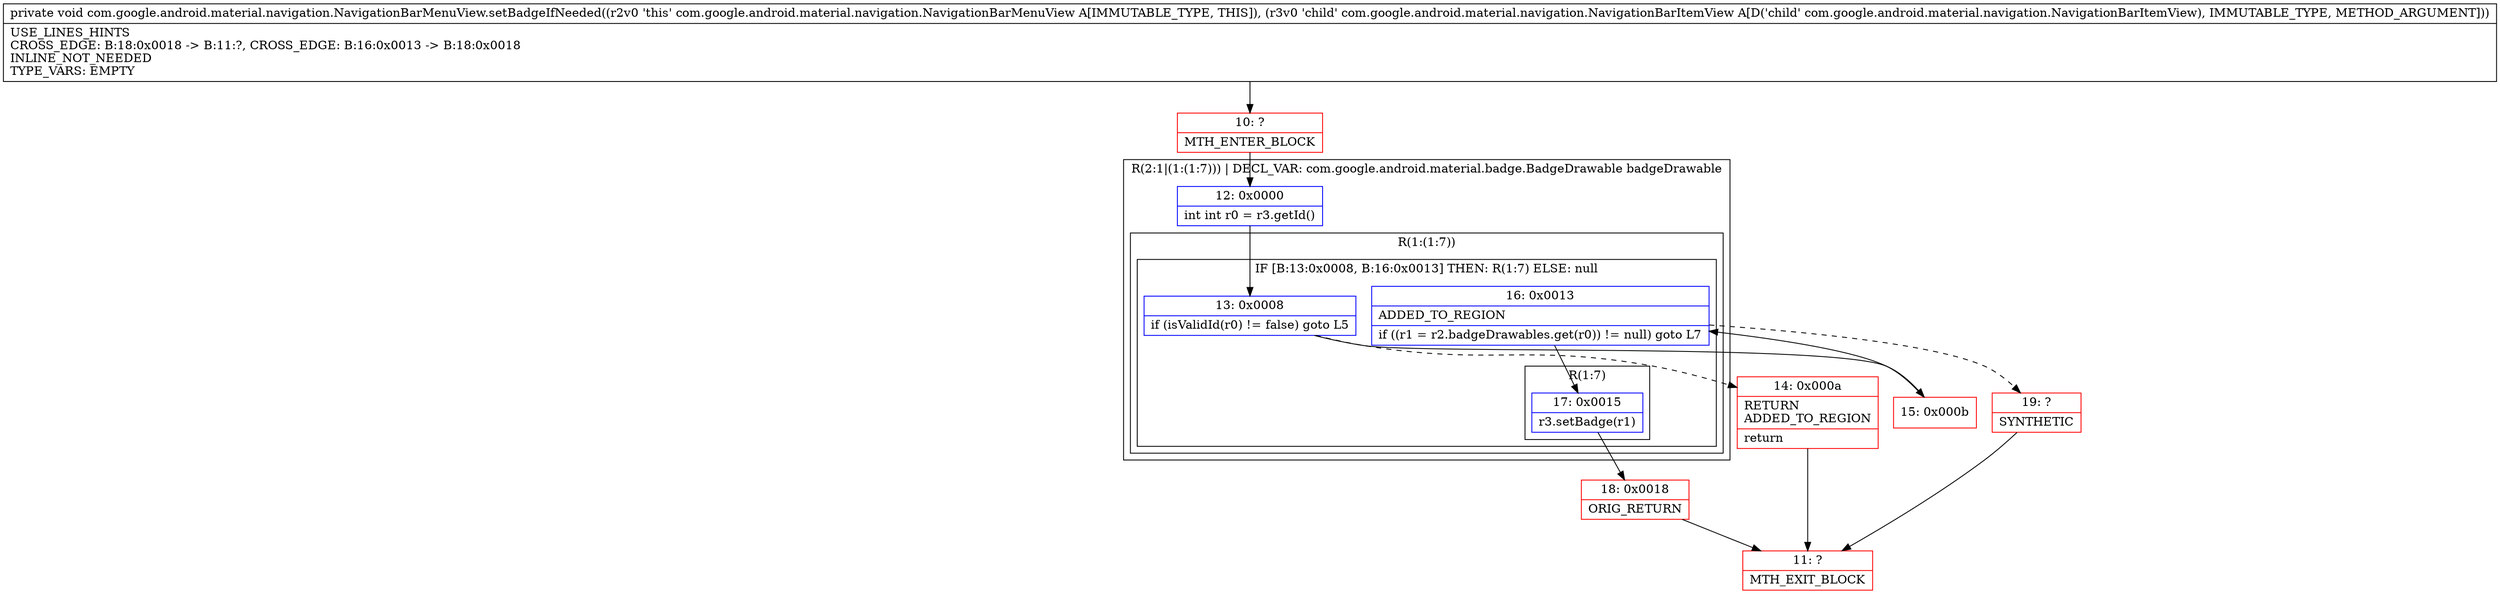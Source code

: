 digraph "CFG forcom.google.android.material.navigation.NavigationBarMenuView.setBadgeIfNeeded(Lcom\/google\/android\/material\/navigation\/NavigationBarItemView;)V" {
subgraph cluster_Region_1302949146 {
label = "R(2:1|(1:(1:7))) | DECL_VAR: com.google.android.material.badge.BadgeDrawable badgeDrawable\l";
node [shape=record,color=blue];
Node_12 [shape=record,label="{12\:\ 0x0000|int int r0 = r3.getId()\l}"];
subgraph cluster_Region_1624461768 {
label = "R(1:(1:7))";
node [shape=record,color=blue];
subgraph cluster_IfRegion_1598766873 {
label = "IF [B:13:0x0008, B:16:0x0013] THEN: R(1:7) ELSE: null";
node [shape=record,color=blue];
Node_13 [shape=record,label="{13\:\ 0x0008|if (isValidId(r0) != false) goto L5\l}"];
Node_16 [shape=record,label="{16\:\ 0x0013|ADDED_TO_REGION\l|if ((r1 = r2.badgeDrawables.get(r0)) != null) goto L7\l}"];
subgraph cluster_Region_1309665296 {
label = "R(1:7)";
node [shape=record,color=blue];
Node_17 [shape=record,label="{17\:\ 0x0015|r3.setBadge(r1)\l}"];
}
}
}
}
Node_10 [shape=record,color=red,label="{10\:\ ?|MTH_ENTER_BLOCK\l}"];
Node_14 [shape=record,color=red,label="{14\:\ 0x000a|RETURN\lADDED_TO_REGION\l|return\l}"];
Node_11 [shape=record,color=red,label="{11\:\ ?|MTH_EXIT_BLOCK\l}"];
Node_15 [shape=record,color=red,label="{15\:\ 0x000b}"];
Node_18 [shape=record,color=red,label="{18\:\ 0x0018|ORIG_RETURN\l}"];
Node_19 [shape=record,color=red,label="{19\:\ ?|SYNTHETIC\l}"];
MethodNode[shape=record,label="{private void com.google.android.material.navigation.NavigationBarMenuView.setBadgeIfNeeded((r2v0 'this' com.google.android.material.navigation.NavigationBarMenuView A[IMMUTABLE_TYPE, THIS]), (r3v0 'child' com.google.android.material.navigation.NavigationBarItemView A[D('child' com.google.android.material.navigation.NavigationBarItemView), IMMUTABLE_TYPE, METHOD_ARGUMENT]))  | USE_LINES_HINTS\lCROSS_EDGE: B:18:0x0018 \-\> B:11:?, CROSS_EDGE: B:16:0x0013 \-\> B:18:0x0018\lINLINE_NOT_NEEDED\lTYPE_VARS: EMPTY\l}"];
MethodNode -> Node_10;Node_12 -> Node_13;
Node_13 -> Node_14[style=dashed];
Node_13 -> Node_15;
Node_16 -> Node_17;
Node_16 -> Node_19[style=dashed];
Node_17 -> Node_18;
Node_10 -> Node_12;
Node_14 -> Node_11;
Node_15 -> Node_16;
Node_18 -> Node_11;
Node_19 -> Node_11;
}

